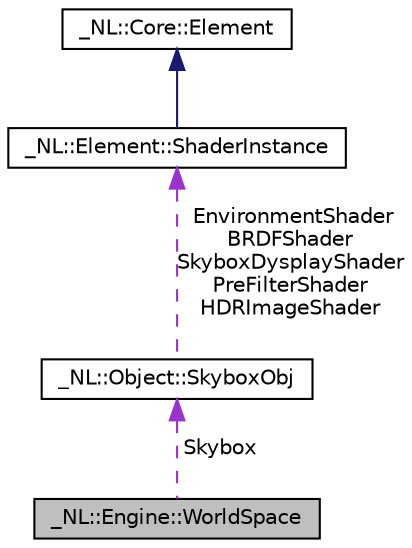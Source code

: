 digraph "_NL::Engine::WorldSpace"
{
  edge [fontname="Helvetica",fontsize="10",labelfontname="Helvetica",labelfontsize="10"];
  node [fontname="Helvetica",fontsize="10",shape=record];
  Node1 [label="_NL::Engine::WorldSpace",height=0.2,width=0.4,color="black", fillcolor="grey75", style="filled", fontcolor="black"];
  Node2 -> Node1 [dir="back",color="darkorchid3",fontsize="10",style="dashed",label=" Skybox" ,fontname="Helvetica"];
  Node2 [label="_NL::Object::SkyboxObj",height=0.2,width=0.4,color="black", fillcolor="white", style="filled",URL="$class___n_l_1_1_object_1_1_skybox_obj.html"];
  Node3 -> Node2 [dir="back",color="darkorchid3",fontsize="10",style="dashed",label=" EnvironmentShader\nBRDFShader\nSkyboxDysplayShader\nPreFilterShader\nHDRImageShader" ,fontname="Helvetica"];
  Node3 [label="_NL::Element::ShaderInstance",height=0.2,width=0.4,color="black", fillcolor="white", style="filled",URL="$class___n_l_1_1_element_1_1_shader_instance.html"];
  Node4 -> Node3 [dir="back",color="midnightblue",fontsize="10",style="solid",fontname="Helvetica"];
  Node4 [label="_NL::Core::Element",height=0.2,width=0.4,color="black", fillcolor="white", style="filled",URL="$class___n_l_1_1_core_1_1_element.html"];
}
